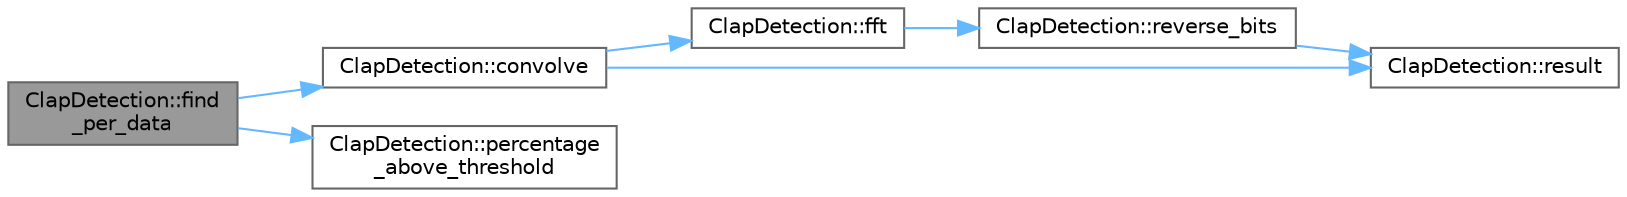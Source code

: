 digraph "ClapDetection::find_per_data"
{
 // LATEX_PDF_SIZE
  bgcolor="transparent";
  edge [fontname=Helvetica,fontsize=10,labelfontname=Helvetica,labelfontsize=10];
  node [fontname=Helvetica,fontsize=10,shape=box,height=0.2,width=0.4];
  rankdir="LR";
  Node1 [label="ClapDetection::find\l_per_data",height=0.2,width=0.4,color="gray40", fillcolor="grey60", style="filled", fontcolor="black",tooltip=" "];
  Node1 -> Node2 [color="steelblue1",style="solid"];
  Node2 [label="ClapDetection::convolve",height=0.2,width=0.4,color="grey40", fillcolor="white", style="filled",URL="$class_clap_detection.html#a71206899c9fbc9e7687d3305beeb15cc",tooltip=" "];
  Node2 -> Node3 [color="steelblue1",style="solid"];
  Node3 [label="ClapDetection::fft",height=0.2,width=0.4,color="grey40", fillcolor="white", style="filled",URL="$class_clap_detection.html#a457a526ff1d5c5d9cef68b62f4f6a0aa",tooltip=" "];
  Node3 -> Node4 [color="steelblue1",style="solid"];
  Node4 [label="ClapDetection::reverse_bits",height=0.2,width=0.4,color="grey40", fillcolor="white", style="filled",URL="$class_clap_detection.html#ae3b186d18ddec06fc0d88821fe78dccc",tooltip=" "];
  Node4 -> Node5 [color="steelblue1",style="solid"];
  Node5 [label="ClapDetection::result",height=0.2,width=0.4,color="grey40", fillcolor="white", style="filled",URL="$class_clap_detection.html#a3d70aed7d269a7aa9fdd099a7b2334da",tooltip=" "];
  Node2 -> Node5 [color="steelblue1",style="solid"];
  Node1 -> Node6 [color="steelblue1",style="solid"];
  Node6 [label="ClapDetection::percentage\l_above_threshold",height=0.2,width=0.4,color="grey40", fillcolor="white", style="filled",URL="$class_clap_detection.html#a4a303e4a95761d63c8348838c6c580bf",tooltip=" "];
}

